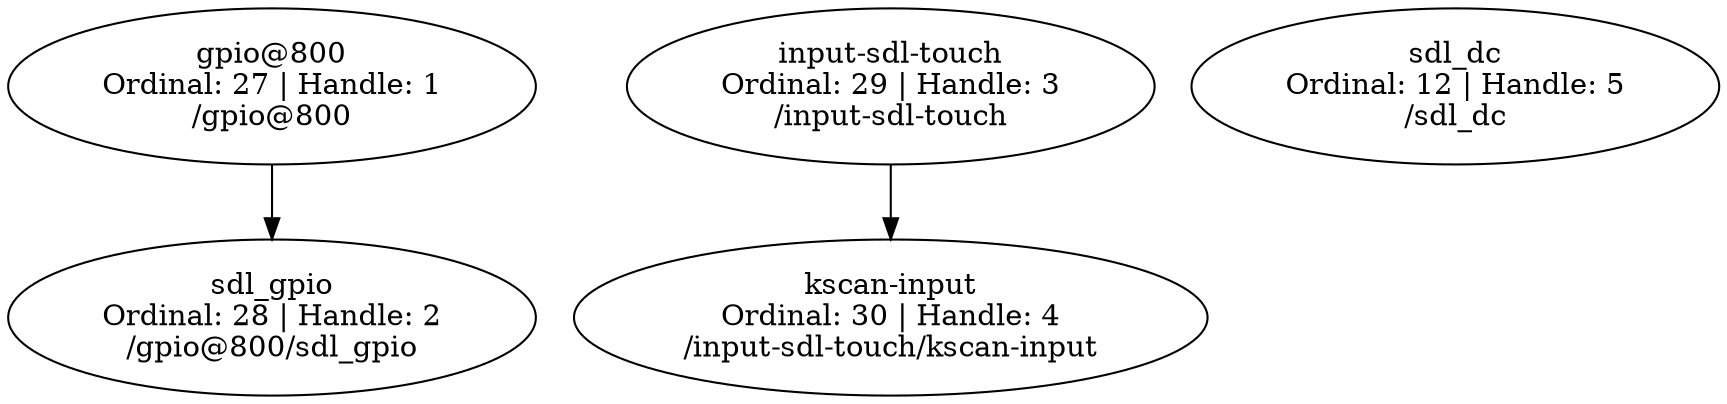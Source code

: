 // /root/zephyrproject/zephyr/build/zephyr/zephyr_pre0.elf
digraph "Device dependency graph" {
	27 [label="gpio@800\nOrdinal: 27 | Handle: 1\n/gpio@800"]
	28 [label="sdl_gpio\nOrdinal: 28 | Handle: 2\n/gpio@800/sdl_gpio"]
	29 [label="input-sdl-touch\nOrdinal: 29 | Handle: 3\n/input-sdl-touch"]
	30 [label="kscan-input\nOrdinal: 30 | Handle: 4\n/input-sdl-touch/kscan-input"]
	12 [label="sdl_dc\nOrdinal: 12 | Handle: 5\n/sdl_dc"]
	27 -> 28
	29 -> 30
}

